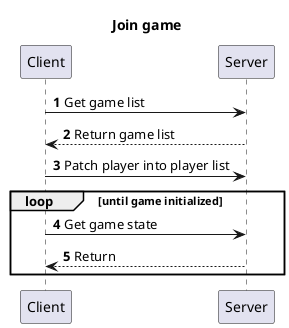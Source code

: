 @startuml
'https://plantuml.com/sequence-diagram

autonumber
title Join game

Client -> Server: Get game list
Server --> Client: Return game list
Client -> Server: Patch player into player list
loop until game initialized
Client -> Server: Get game state
Server --> Client: Return
end
@enduml